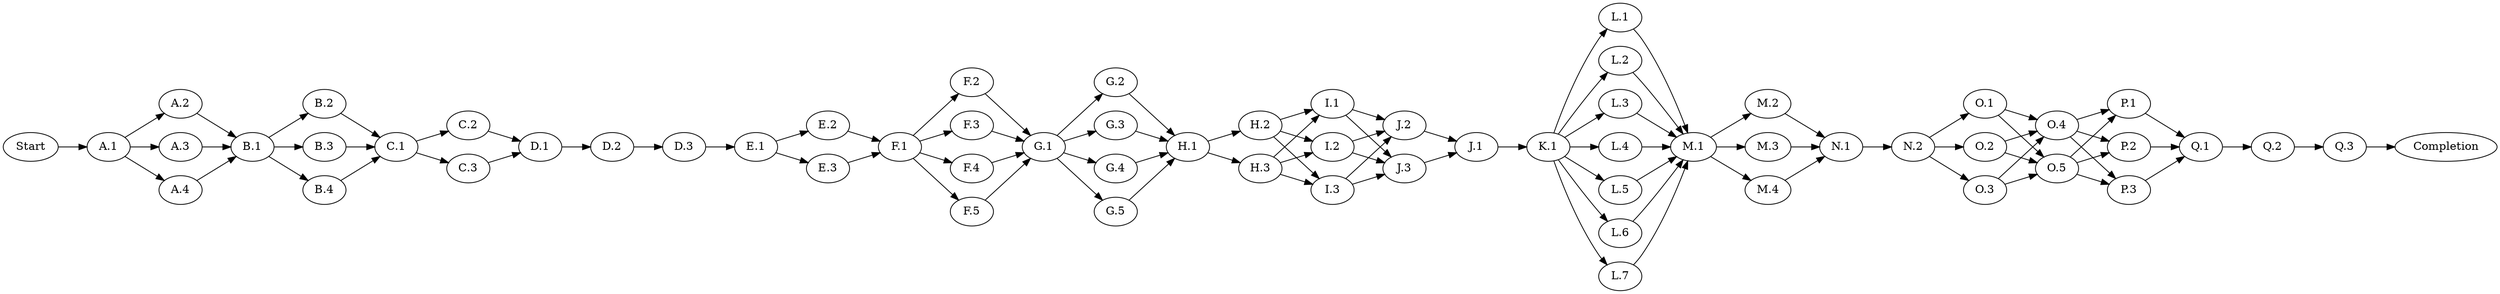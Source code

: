 digraph G {
rankdir=LR;
center=true;
2569949520576 [label="Start"];
2569366401568 [label="A.1"];
2569949520576 -> 2569366401568;
2569366389376 [label="A.2"];
2569366401568 -> 2569366389376;
2569950668368 [label="A.3"];
2569366401568 -> 2569950668368;
2569950668416 [label="A.4"];
2569366401568 -> 2569950668416;
2569950667504 [label="B.1"];
2569366389376 -> 2569950667504;
2569950668368 -> 2569950667504;
2569950668416 -> 2569950667504;
2569950667600 [label="B.2"];
2569950667504 -> 2569950667600;
2569950660544 [label="B.3"];
2569950667504 -> 2569950660544;
2569950668752 [label="B.4"];
2569950667504 -> 2569950668752;
2569950659920 [label="C.1"];
2569950667600 -> 2569950659920;
2569950660544 -> 2569950659920;
2569950668752 -> 2569950659920;
2569950669184 [label="C.2"];
2569950659920 -> 2569950669184;
2569950659872 [label="C.3"];
2569950659920 -> 2569950659872;
2569950659968 [label="D.1"];
2569950669184 -> 2569950659968;
2569950659872 -> 2569950659968;
2569950660688 [label="D.2"];
2569950659968 -> 2569950660688;
2569950660016 [label="D.3"];
2569950660688 -> 2569950660016;
2569950668656 [label="E.1"];
2569950660016 -> 2569950668656;
2569950661072 [label="E.2"];
2569950668656 -> 2569950661072;
2569950660256 [label="E.3"];
2569950668656 -> 2569950660256;
2569950661264 [label="F.1"];
2569950661072 -> 2569950661264;
2569950660256 -> 2569950661264;
2569950660112 [label="F.2"];
2569950661264 -> 2569950660112;
2569950660208 [label="F.3"];
2569950661264 -> 2569950660208;
2569950660064 [label="F.4"];
2569950661264 -> 2569950660064;
2569950668512 [label="F.5"];
2569950661264 -> 2569950668512;
2569950660736 [label="G.1"];
2569950660112 -> 2569950660736;
2569950660208 -> 2569950660736;
2569950660064 -> 2569950660736;
2569950668512 -> 2569950660736;
2569950659440 [label="G.2"];
2569950660736 -> 2569950659440;
2569950660496 [label="G.3"];
2569950660736 -> 2569950660496;
2569950659536 [label="G.4"];
2569950660736 -> 2569950659536;
2569950659680 [label="G.5"];
2569950660736 -> 2569950659680;
2569950671104 [label="H.1"];
2569950659440 -> 2569950671104;
2569950660496 -> 2569950671104;
2569950659536 -> 2569950671104;
2569950659680 -> 2569950671104;
2569950672544 [label="H.2"];
2569950671104 -> 2569950672544;
2569950660640 [label="H.3"];
2569950671104 -> 2569950660640;
2569950668464 [label="I.1"];
2569950672544 -> 2569950668464;
2569950660640 -> 2569950668464;
2569950660352 [label="I.2"];
2569950672544 -> 2569950660352;
2569950660640 -> 2569950660352;
2569950672880 [label="I.3"];
2569950672544 -> 2569950672880;
2569950660640 -> 2569950672880;
2569950668608 [label="J.1"];
2569950672688 -> 2569950668608;
2569950662512 -> 2569950668608;
2569950672688 [label="J.2"];
2569950668464 -> 2569950672688;
2569950660352 -> 2569950672688;
2569950672880 -> 2569950672688;
2569950662512 [label="J.3"];
2569950668464 -> 2569950662512;
2569950660352 -> 2569950662512;
2569950672880 -> 2569950662512;
2569950660448 [label="K.1"];
2569950668608 -> 2569950660448;
2569950660304 [label="L.1"];
2569950660448 -> 2569950660304;
2569950662368 [label="L.2"];
2569950660448 -> 2569950662368;
2569950672784 [label="L.3"];
2569950660448 -> 2569950672784;
2569950669280 [label="L.4"];
2569950660448 -> 2569950669280;
2569950671152 [label="L.5"];
2569950660448 -> 2569950671152;
2569950660400 [label="L.6"];
2569950660448 -> 2569950660400;
2569950670960 [label="L.7"];
2569950660448 -> 2569950670960;
2569950672640 [label="M.1"];
2569950660304 -> 2569950672640;
2569950662368 -> 2569950672640;
2569950672784 -> 2569950672640;
2569950669280 -> 2569950672640;
2569950671152 -> 2569950672640;
2569950660400 -> 2569950672640;
2569950670960 -> 2569950672640;
2569950672736 [label="M.2"];
2569950672640 -> 2569950672736;
2569950660160 [label="M.3"];
2569950672640 -> 2569950660160;
2569950671776 [label="M.4"];
2569950672640 -> 2569950671776;
2569950671872 [label="N.1"];
2569950672736 -> 2569950671872;
2569950660160 -> 2569950671872;
2569950671776 -> 2569950671872;
2569950671728 [label="N.2"];
2569950671872 -> 2569950671728;
2569950669088 [label="O.1"];
2569950671728 -> 2569950669088;
2569950671680 [label="O.2"];
2569950671728 -> 2569950671680;
2569950671008 [label="O.3"];
2569950671728 -> 2569950671008;
2569950662992 [label="O.4"];
2569950669088 -> 2569950662992;
2569950671680 -> 2569950662992;
2569950671008 -> 2569950662992;
2569950673168 [label="O.5"];
2569950669088 -> 2569950673168;
2569950671680 -> 2569950673168;
2569950671008 -> 2569950673168;
2569950673264 [label="P.1"];
2569950662992 -> 2569950673264;
2569950673168 -> 2569950673264;
2569950673312 [label="P.2"];
2569950662992 -> 2569950673312;
2569950673168 -> 2569950673312;
2569950673024 [label="P.3"];
2569950662992 -> 2569950673024;
2569950673168 -> 2569950673024;
2569950671248 [label="Q.1"];
2569950673264 -> 2569950671248;
2569950673312 -> 2569950671248;
2569950673024 -> 2569950671248;
2569950665296 [label="Q.2"];
2569950671248 -> 2569950665296;
2569950665440 [label="Q.3"];
2569950665296 -> 2569950665440;
2569950672448 [label="Completion"];
2569950665440 -> 2569950672448;
}
